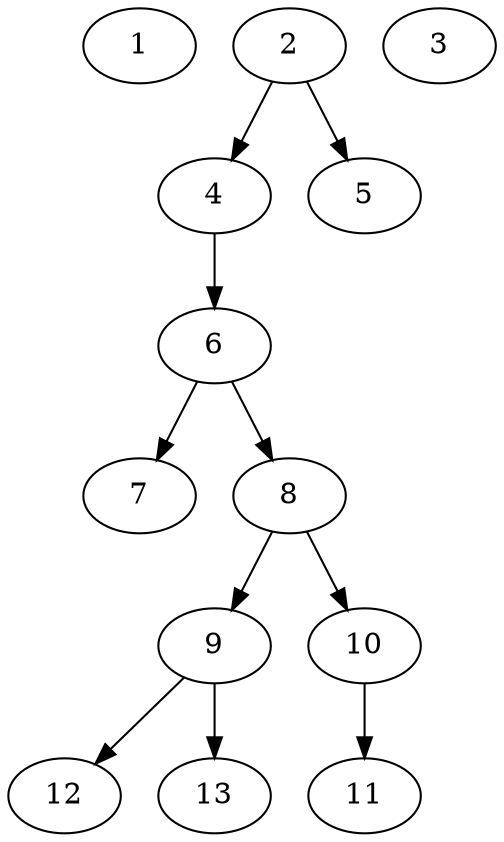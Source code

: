 // DAG (tier=1-easy, mode=data, n=13, ccr=0.317, fat=0.469, density=0.331, regular=0.624, jump=0.084, mindata=1048576, maxdata=8388608)
// DAG automatically generated by daggen at Sun Aug 24 16:33:33 2025
// /home/ermia/Project/Environments/daggen/bin/daggen --dot --ccr 0.317 --fat 0.469 --regular 0.624 --density 0.331 --jump 0.084 --mindata 1048576 --maxdata 8388608 -n 13 
digraph G {
  1 [size="32610965124022272000", alpha="0.20", expect_size="16305482562011136000"]
  2 [size="1702140954388987904", alpha="0.17", expect_size="851070477194493952"]
  2 -> 4 [size ="11404782338048"]
  2 -> 5 [size ="11404782338048"]
  3 [size="122421140812648677376", alpha="0.07", expect_size="61210570406324338688"]
  4 [size="7717508187756815", alpha="0.06", expect_size="3858754093878407"]
  4 -> 6 [size ="270541340540928"]
  5 [size="396114474729998385152", alpha="0.16", expect_size="198057237364999192576"]
  6 [size="105196828328198144000", alpha="0.04", expect_size="52598414164099072000"]
  6 -> 7 [size ="178275536076800"]
  6 -> 8 [size ="178275536076800"]
  7 [size="25822462596848896", alpha="0.18", expect_size="12911231298424448"]
  8 [size="20506745715774455808", alpha="0.10", expect_size="10253372857887227904"]
  8 -> 9 [size ="59936008568832"]
  8 -> 10 [size ="59936008568832"]
  9 [size="8060053644784959488", alpha="0.03", expect_size="4030026822392479744"]
  9 -> 12 [size ="32159943360512"]
  9 -> 13 [size ="32159943360512"]
  10 [size="209391571421443915776", alpha="0.04", expect_size="104695785710721957888"]
  10 -> 11 [size ="282095473655808"]
  11 [size="17246231547947026", alpha="0.17", expect_size="8623115773973513"]
  12 [size="52729650141118595072", alpha="0.05", expect_size="26364825070559297536"]
  13 [size="13576786302961244", alpha="0.03", expect_size="6788393151480622"]
}